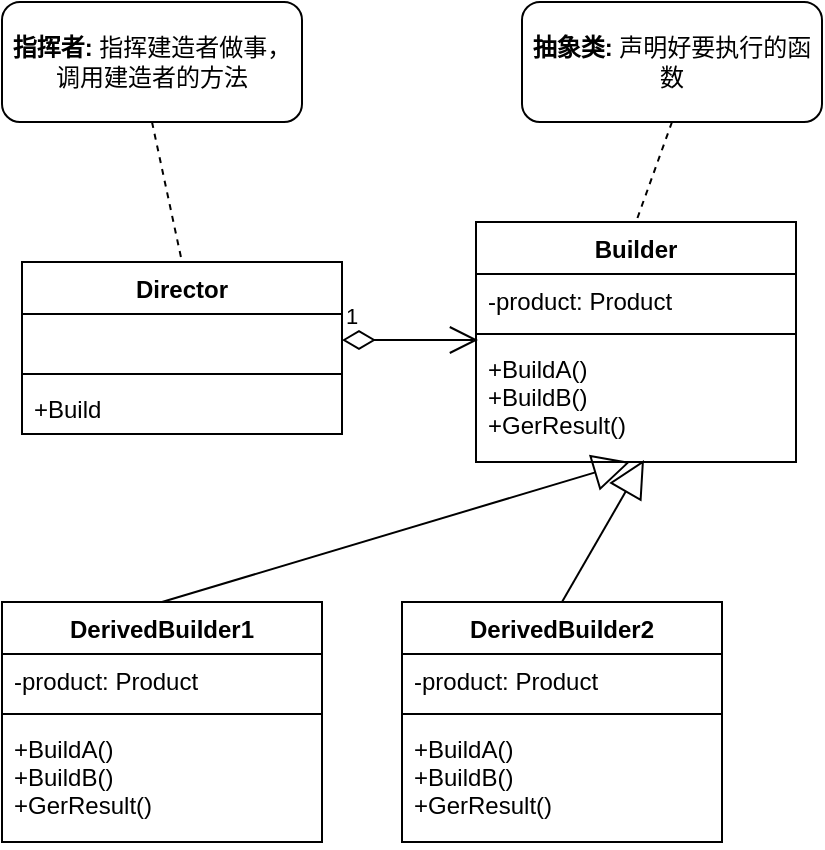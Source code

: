 <mxfile version="14.6.13" type="device"><diagram id="C5RBs43oDa-KdzZeNtuy" name="Page-1"><mxGraphModel dx="514" dy="966" grid="1" gridSize="10" guides="1" tooltips="1" connect="1" arrows="1" fold="1" page="1" pageScale="1" pageWidth="827" pageHeight="1169" math="0" shadow="0"><root><mxCell id="WIyWlLk6GJQsqaUBKTNV-0"/><mxCell id="WIyWlLk6GJQsqaUBKTNV-1" parent="WIyWlLk6GJQsqaUBKTNV-0"/><mxCell id="RnUZoxmtaIm9Zw_NiHSq-0" value="Director" style="swimlane;fontStyle=1;align=center;verticalAlign=top;childLayout=stackLayout;horizontal=1;startSize=26;horizontalStack=0;resizeParent=1;resizeParentMax=0;resizeLast=0;collapsible=1;marginBottom=0;" vertex="1" parent="WIyWlLk6GJQsqaUBKTNV-1"><mxGeometry x="290" y="220" width="160" height="86" as="geometry"/></mxCell><mxCell id="RnUZoxmtaIm9Zw_NiHSq-1" value=" " style="text;strokeColor=none;fillColor=none;align=left;verticalAlign=top;spacingLeft=4;spacingRight=4;overflow=hidden;rotatable=0;points=[[0,0.5],[1,0.5]];portConstraint=eastwest;" vertex="1" parent="RnUZoxmtaIm9Zw_NiHSq-0"><mxGeometry y="26" width="160" height="26" as="geometry"/></mxCell><mxCell id="RnUZoxmtaIm9Zw_NiHSq-2" value="" style="line;strokeWidth=1;fillColor=none;align=left;verticalAlign=middle;spacingTop=-1;spacingLeft=3;spacingRight=3;rotatable=0;labelPosition=right;points=[];portConstraint=eastwest;" vertex="1" parent="RnUZoxmtaIm9Zw_NiHSq-0"><mxGeometry y="52" width="160" height="8" as="geometry"/></mxCell><mxCell id="RnUZoxmtaIm9Zw_NiHSq-3" value="+Build" style="text;strokeColor=none;fillColor=none;align=left;verticalAlign=top;spacingLeft=4;spacingRight=4;overflow=hidden;rotatable=0;points=[[0,0.5],[1,0.5]];portConstraint=eastwest;" vertex="1" parent="RnUZoxmtaIm9Zw_NiHSq-0"><mxGeometry y="60" width="160" height="26" as="geometry"/></mxCell><mxCell id="RnUZoxmtaIm9Zw_NiHSq-4" value="Builder" style="swimlane;fontStyle=1;align=center;verticalAlign=top;childLayout=stackLayout;horizontal=1;startSize=26;horizontalStack=0;resizeParent=1;resizeParentMax=0;resizeLast=0;collapsible=1;marginBottom=0;" vertex="1" parent="WIyWlLk6GJQsqaUBKTNV-1"><mxGeometry x="517" y="200" width="160" height="120" as="geometry"/></mxCell><mxCell id="RnUZoxmtaIm9Zw_NiHSq-5" value="-product: Product" style="text;strokeColor=none;fillColor=none;align=left;verticalAlign=top;spacingLeft=4;spacingRight=4;overflow=hidden;rotatable=0;points=[[0,0.5],[1,0.5]];portConstraint=eastwest;" vertex="1" parent="RnUZoxmtaIm9Zw_NiHSq-4"><mxGeometry y="26" width="160" height="26" as="geometry"/></mxCell><mxCell id="RnUZoxmtaIm9Zw_NiHSq-6" value="" style="line;strokeWidth=1;fillColor=none;align=left;verticalAlign=middle;spacingTop=-1;spacingLeft=3;spacingRight=3;rotatable=0;labelPosition=right;points=[];portConstraint=eastwest;" vertex="1" parent="RnUZoxmtaIm9Zw_NiHSq-4"><mxGeometry y="52" width="160" height="8" as="geometry"/></mxCell><mxCell id="RnUZoxmtaIm9Zw_NiHSq-7" value="+BuildA()&#10;+BuildB()&#10;+GerResult()" style="text;strokeColor=none;fillColor=none;align=left;verticalAlign=top;spacingLeft=4;spacingRight=4;overflow=hidden;rotatable=0;points=[[0,0.5],[1,0.5]];portConstraint=eastwest;" vertex="1" parent="RnUZoxmtaIm9Zw_NiHSq-4"><mxGeometry y="60" width="160" height="60" as="geometry"/></mxCell><mxCell id="RnUZoxmtaIm9Zw_NiHSq-8" value="DerivedBuilder1" style="swimlane;fontStyle=1;align=center;verticalAlign=top;childLayout=stackLayout;horizontal=1;startSize=26;horizontalStack=0;resizeParent=1;resizeParentMax=0;resizeLast=0;collapsible=1;marginBottom=0;" vertex="1" parent="WIyWlLk6GJQsqaUBKTNV-1"><mxGeometry x="280" y="390" width="160" height="120" as="geometry"/></mxCell><mxCell id="RnUZoxmtaIm9Zw_NiHSq-9" value="-product: Product" style="text;strokeColor=none;fillColor=none;align=left;verticalAlign=top;spacingLeft=4;spacingRight=4;overflow=hidden;rotatable=0;points=[[0,0.5],[1,0.5]];portConstraint=eastwest;" vertex="1" parent="RnUZoxmtaIm9Zw_NiHSq-8"><mxGeometry y="26" width="160" height="26" as="geometry"/></mxCell><mxCell id="RnUZoxmtaIm9Zw_NiHSq-10" value="" style="line;strokeWidth=1;fillColor=none;align=left;verticalAlign=middle;spacingTop=-1;spacingLeft=3;spacingRight=3;rotatable=0;labelPosition=right;points=[];portConstraint=eastwest;" vertex="1" parent="RnUZoxmtaIm9Zw_NiHSq-8"><mxGeometry y="52" width="160" height="8" as="geometry"/></mxCell><mxCell id="RnUZoxmtaIm9Zw_NiHSq-11" value="+BuildA()&#10;+BuildB()&#10;+GerResult()" style="text;strokeColor=none;fillColor=none;align=left;verticalAlign=top;spacingLeft=4;spacingRight=4;overflow=hidden;rotatable=0;points=[[0,0.5],[1,0.5]];portConstraint=eastwest;" vertex="1" parent="RnUZoxmtaIm9Zw_NiHSq-8"><mxGeometry y="60" width="160" height="60" as="geometry"/></mxCell><mxCell id="RnUZoxmtaIm9Zw_NiHSq-12" value="DerivedBuilder2" style="swimlane;fontStyle=1;align=center;verticalAlign=top;childLayout=stackLayout;horizontal=1;startSize=26;horizontalStack=0;resizeParent=1;resizeParentMax=0;resizeLast=0;collapsible=1;marginBottom=0;" vertex="1" parent="WIyWlLk6GJQsqaUBKTNV-1"><mxGeometry x="480" y="390" width="160" height="120" as="geometry"/></mxCell><mxCell id="RnUZoxmtaIm9Zw_NiHSq-13" value="-product: Product" style="text;strokeColor=none;fillColor=none;align=left;verticalAlign=top;spacingLeft=4;spacingRight=4;overflow=hidden;rotatable=0;points=[[0,0.5],[1,0.5]];portConstraint=eastwest;" vertex="1" parent="RnUZoxmtaIm9Zw_NiHSq-12"><mxGeometry y="26" width="160" height="26" as="geometry"/></mxCell><mxCell id="RnUZoxmtaIm9Zw_NiHSq-14" value="" style="line;strokeWidth=1;fillColor=none;align=left;verticalAlign=middle;spacingTop=-1;spacingLeft=3;spacingRight=3;rotatable=0;labelPosition=right;points=[];portConstraint=eastwest;" vertex="1" parent="RnUZoxmtaIm9Zw_NiHSq-12"><mxGeometry y="52" width="160" height="8" as="geometry"/></mxCell><mxCell id="RnUZoxmtaIm9Zw_NiHSq-15" value="+BuildA()&#10;+BuildB()&#10;+GerResult()" style="text;strokeColor=none;fillColor=none;align=left;verticalAlign=top;spacingLeft=4;spacingRight=4;overflow=hidden;rotatable=0;points=[[0,0.5],[1,0.5]];portConstraint=eastwest;" vertex="1" parent="RnUZoxmtaIm9Zw_NiHSq-12"><mxGeometry y="60" width="160" height="60" as="geometry"/></mxCell><mxCell id="RnUZoxmtaIm9Zw_NiHSq-16" value="&lt;b&gt;指挥者: &lt;/b&gt;指挥建造者做事，调用建造者的方法" style="rounded=1;whiteSpace=wrap;html=1;" vertex="1" parent="WIyWlLk6GJQsqaUBKTNV-1"><mxGeometry x="280" y="90" width="150" height="60" as="geometry"/></mxCell><mxCell id="RnUZoxmtaIm9Zw_NiHSq-18" value="&lt;b&gt;抽象类: &lt;/b&gt;声明好要执行的函数" style="rounded=1;whiteSpace=wrap;html=1;" vertex="1" parent="WIyWlLk6GJQsqaUBKTNV-1"><mxGeometry x="540" y="90" width="150" height="60" as="geometry"/></mxCell><mxCell id="RnUZoxmtaIm9Zw_NiHSq-19" value="" style="endArrow=none;dashed=1;html=1;entryX=0.5;entryY=0;entryDx=0;entryDy=0;exitX=0.5;exitY=1;exitDx=0;exitDy=0;" edge="1" parent="WIyWlLk6GJQsqaUBKTNV-1" source="RnUZoxmtaIm9Zw_NiHSq-18" target="RnUZoxmtaIm9Zw_NiHSq-4"><mxGeometry width="50" height="50" relative="1" as="geometry"><mxPoint x="440" y="500" as="sourcePoint"/><mxPoint x="490" y="450" as="targetPoint"/></mxGeometry></mxCell><mxCell id="RnUZoxmtaIm9Zw_NiHSq-20" value="" style="endArrow=none;dashed=1;html=1;entryX=0.5;entryY=0;entryDx=0;entryDy=0;exitX=0.5;exitY=1;exitDx=0;exitDy=0;" edge="1" parent="WIyWlLk6GJQsqaUBKTNV-1" source="RnUZoxmtaIm9Zw_NiHSq-16" target="RnUZoxmtaIm9Zw_NiHSq-0"><mxGeometry width="50" height="50" relative="1" as="geometry"><mxPoint x="625" y="160" as="sourcePoint"/><mxPoint x="610" y="210" as="targetPoint"/></mxGeometry></mxCell><mxCell id="RnUZoxmtaIm9Zw_NiHSq-21" value="1" style="endArrow=open;html=1;endSize=12;startArrow=diamondThin;startSize=14;startFill=0;edgeStyle=orthogonalEdgeStyle;align=left;verticalAlign=bottom;exitX=1;exitY=0.5;exitDx=0;exitDy=0;" edge="1" parent="WIyWlLk6GJQsqaUBKTNV-1" source="RnUZoxmtaIm9Zw_NiHSq-1"><mxGeometry x="-1" y="3" relative="1" as="geometry"><mxPoint x="380" y="480" as="sourcePoint"/><mxPoint x="518" y="259" as="targetPoint"/></mxGeometry></mxCell><mxCell id="RnUZoxmtaIm9Zw_NiHSq-23" value="" style="endArrow=block;endSize=16;endFill=0;html=1;exitX=0.5;exitY=0;exitDx=0;exitDy=0;" edge="1" parent="WIyWlLk6GJQsqaUBKTNV-1" source="RnUZoxmtaIm9Zw_NiHSq-8"><mxGeometry width="160" relative="1" as="geometry"><mxPoint x="380" y="480" as="sourcePoint"/><mxPoint x="594" y="320" as="targetPoint"/></mxGeometry></mxCell><mxCell id="RnUZoxmtaIm9Zw_NiHSq-26" value="" style="endArrow=block;endSize=16;endFill=0;html=1;exitX=0.5;exitY=0;exitDx=0;exitDy=0;entryX=0.525;entryY=0.983;entryDx=0;entryDy=0;entryPerimeter=0;" edge="1" parent="WIyWlLk6GJQsqaUBKTNV-1" source="RnUZoxmtaIm9Zw_NiHSq-12" target="RnUZoxmtaIm9Zw_NiHSq-7"><mxGeometry width="160" relative="1" as="geometry"><mxPoint x="410" y="400" as="sourcePoint"/><mxPoint x="603.96" y="331.02" as="targetPoint"/></mxGeometry></mxCell></root></mxGraphModel></diagram></mxfile>